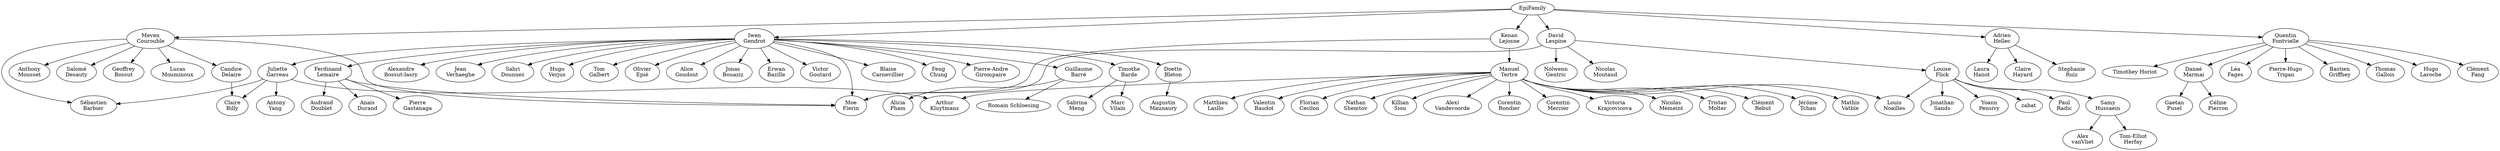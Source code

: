 digraph EpiFamily {
    // list of names
    mev [label="Meven\nCourouble"];
    iwen [label="Iwen\nGendrot"];
    cand [label="Candice\nDelaire"];
    seb [label="Sébastien\nBarbier"];
    anth [label="Anthony\nMousset"];
    salo [label="Salomé\nDesauty"];
    geof [label="Geoffrey\nBossut"];
    lucas [label="Lucas\nMouminoux"];
    dana [label="Danaé\nMarmai"];
    cel [label="Céline\nPierron"];
    gaet [label="Gaetan\nPusel"];
    ferd [label="Ferdinand\nLemaire"];
    moe [label="Moe\nFierin"];
    pier [label="Pierre\nGastanaga"];
    audr [label="Audrand\nDoublet"];
    anais [label="Anaïs\nDurand"];
    dav [label="David\nLespine"];
    flick [label="Louise\nFlick"];
    nic [label="Nicolas\nMoutaud"];
    nolw [label="Nolwenn\nGentric"];
    kenan [label="Kenan\nLejosne"];
    tertre [label="Manuel\nTertre"];
    mercier [label="Corentin\nMercier"];
    noailles [label="Louis\nNoailles"];
    kluyt [label="Arthur\nKluytmans"];
    victoria [label="Victoria\nKrajcovicova"];
    memeint [label="Nicolas\nMemeint"];
    molter [label="Tristan\nMolter"];
    rebut [label="Clément\nRebut"];
    tchan [label="Jérôme\nTchan"];
    vatble [label="Mathis\nVatble"];
    lasllo [label="Matthieu\nLasllo"];
    baudot [label="Valentin\nBaudot"];
    cecilon [label="Florian\nCecilon"];
    shemtov [label="Nathan\nShemtov"];
    siou [label="Killian\nSiou"];
    vanvoorder [label="Alexi\nVandevoorde"];
    rondier [label="Corentin\nRondier"];
    hellec [label="Adrien\nHellec"];
    hayard [label="Claire\nHayard"];
    ruiz [label="Stephanie\nRuiz"];
    hanot [label="Laura\nHanot"];
    font [label="Quentin\nFontvielle"];
    baggins [label="Léa\nFages"];
    ph [label="Pierre-Hugo\nTrigan"];
    griffhey [label="Bastien\nGriffhey"];
    gallois [label="Thomas\nGallois"];
    laroche [label="Hugo\nLaroche"];
    fang [label="Clément\nFang"];
    horiot [label="Timothey Horiot"];
    sands [label="Jonathan\nSands"];
    pensivy [label="Yoann\nPensivy"];
    zabat [labe="Akram\nZabat"];
    radic [label="Paul\nRadic"];
    doette [label="Doette\nBleton"];
    maunaury [label="Augustin\nMaunaury"];
    garreau [label="Juliette\nGarreau"];
    billy [label="Claire\nBilly"];
    yang [label=" Antony\nYang"];
    samy [label="Samy\nHussaein"];
    vanvliet [label="Alex\nvanVliet"];
    tome [label="Tom-Elliot\nHerfay"];
    pag [label="Pierre-Andre\nGirompaire"];
    bossut [label="Alexandre\nBossut-Iasry"];
    jean [label="Jean\nVerhaeghe"];
    sabri [label="Sabri\nDounnez"];
    verjus [label="Hugo\nVerjus"];
    galbert [label="Tom\nGalbert"];
    epie [label="Olivier\nEpié"];
    goudout [label="Alice\nGoudout"];
    jojo [label="Jonas\nBouaziz"];
    bazille [label="Erwan\nBazille"];
    goutard [label="Victor\nGoutard"];
    blaise [label="Blaise\nCarnevillier"];
    feng [label="Feng\nChung"];
    tim [label="Timothe\nBarde"];
    barre [label="Guillaume\nBarré"];
    vilain [label="Marc\nVilain"];
    meng [label="Sabrina\nMeng"];
    pham [label="Alicia\nPham"];
    schloesing [label="Romain Schloesing"];

    // list of links
    EpiFamily -> iwen;
    EpiFamily -> mev;
    EpiFamily -> dav;
    EpiFamily -> font;
    EpiFamily -> hellec;
    EpiFamily -> kenan;
    iwen -> pag;
    iwen -> bossut;
    iwen -> jean;
    iwen -> sabri;
    iwen -> verjus;
    iwen -> galbert;
    iwen -> epie;
    iwen -> goudout;
    iwen -> jojo;
    iwen -> bazille;
    iwen -> goutard;
    iwen -> blaise;
    iwen -> feng;
    iwen -> tim;
      tim -> vilain; //Tim's tree
      tim -> meng;
    iwen -> barre;
      barre -> pham;
      barre -> schloesing;
    iwen -> ferd;//Iwen's tree
      ferd -> moe;//Ferdinand's tree
      ferd -> pier;
      ferd -> audr;
      ferd -> anais;
    iwen -> moe
    iwen -> doette;
      doette -> maunaury; //Doette's tree
    iwen -> garreau;
      garreau -> billy; //Juliette's tree
      garreau -> seb;
      garreau -> kluyt;
      garreau -> yang;

    dav -> flick;//David's tree
      flick -> noailles;//Louise's tree
      flick -> sands;
      flick -> pensivy;
      flick -> zabat;
      flick -> radic;
      flick -> samy;
        samy -> vanvliet;
        samy -> tome;
    dav -> moe;
    dav -> nic;
    dav -> nolw;
    hellec -> hayard; //Hellec's tree
    hellec -> ruiz;
    hellec -> hanot;
    font -> dana
      dana -> cel;//Danae's tree
      dana -> gaet;
    font -> laroche;
    font -> baggins;
    font -> fang;
    font -> horiot;
    font -> ph;
    font -> gallois;
    font -> griffhey;
    kenan -> moe;
    kenan -> tertre; //Kenan's tree
      tertre -> mercier;//Tertre's tree
      tertre -> noailles;
      tertre -> kluyt;
      tertre -> victoria;
      tertre -> memeint;
      tertre -> molter;
      tertre -> rebut;
      tertre -> tchan;
      tertre -> vatble;
      tertre -> lasllo;
      tertre -> baudot;
      tertre -> cecilon;
      tertre -> shemtov;
      tertre -> siou;
      tertre -> vanvoorder;
      tertre -> rondier;
    mev -> moe;
    mev -> cand; //Meven's tree
      cand -> billy;//Candice'stree
    mev -> seb;
    mev -> anth;
    mev -> salo;
    mev -> geof;
    mev -> lucas;
    }

